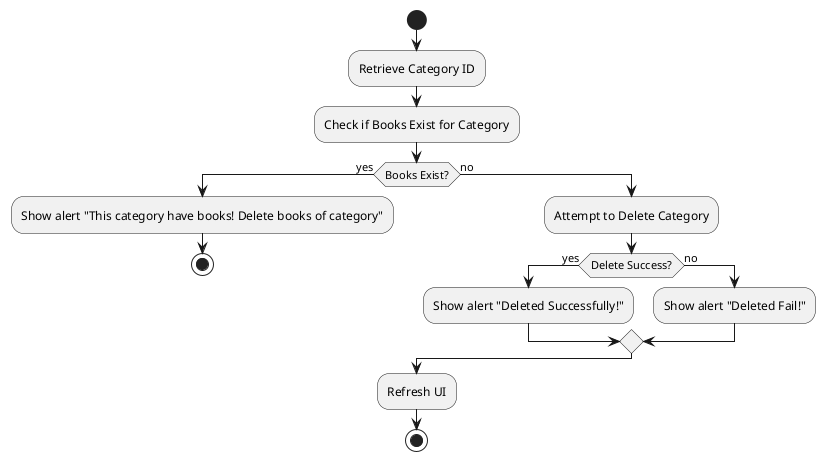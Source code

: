 @startuml
start

:Retrieve Category ID;
:Check if Books Exist for Category;

if (Books Exist?) then (yes)
  :Show alert "This category have books! Delete books of category";
  stop
else (no)
  :Attempt to Delete Category;
  if (Delete Success?) then (yes)
    :Show alert "Deleted Successfully!";
  else (no)
    :Show alert "Deleted Fail!";
  endif
endif

:Refresh UI;
stop

@enduml
